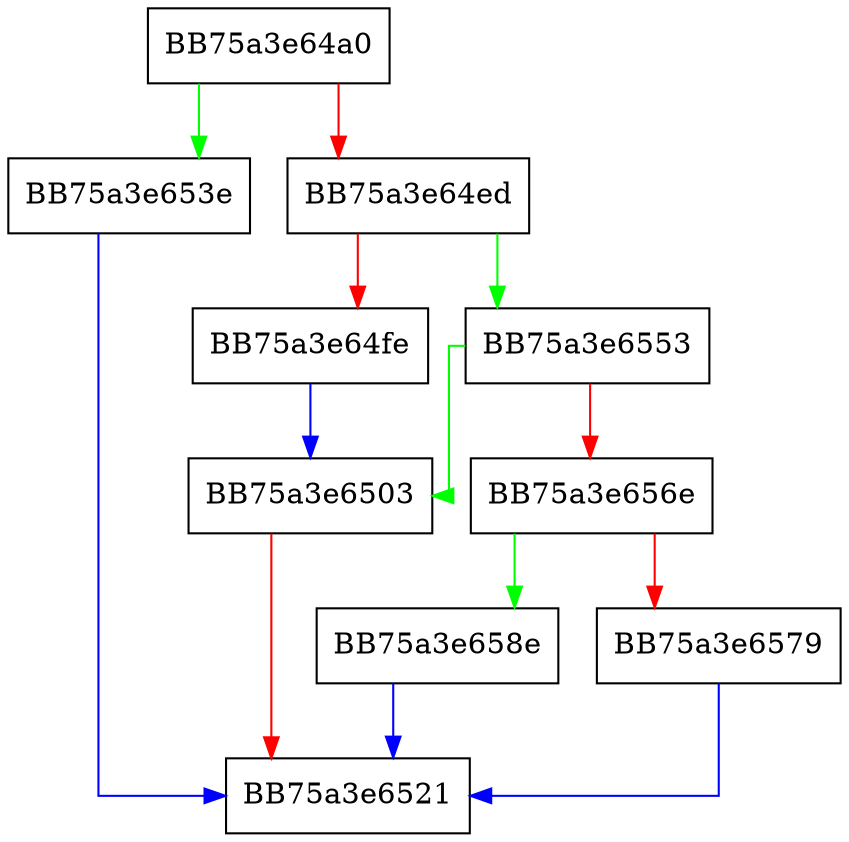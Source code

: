 digraph ShouldThrottle {
  node [shape="box"];
  graph [splines=ortho];
  BB75a3e64a0 -> BB75a3e653e [color="green"];
  BB75a3e64a0 -> BB75a3e64ed [color="red"];
  BB75a3e64ed -> BB75a3e6553 [color="green"];
  BB75a3e64ed -> BB75a3e64fe [color="red"];
  BB75a3e64fe -> BB75a3e6503 [color="blue"];
  BB75a3e6503 -> BB75a3e6521 [color="red"];
  BB75a3e653e -> BB75a3e6521 [color="blue"];
  BB75a3e6553 -> BB75a3e6503 [color="green"];
  BB75a3e6553 -> BB75a3e656e [color="red"];
  BB75a3e656e -> BB75a3e658e [color="green"];
  BB75a3e656e -> BB75a3e6579 [color="red"];
  BB75a3e6579 -> BB75a3e6521 [color="blue"];
  BB75a3e658e -> BB75a3e6521 [color="blue"];
}